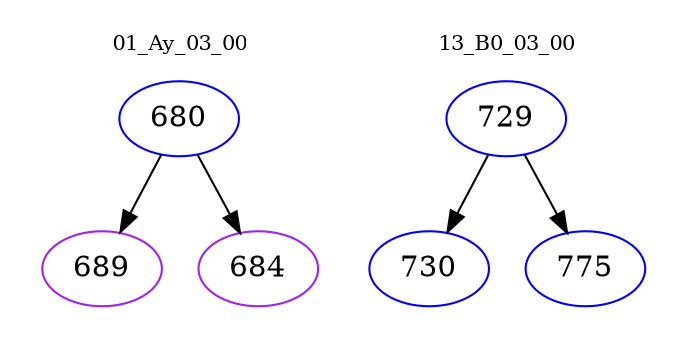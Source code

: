 digraph{
subgraph cluster_0 {
color = white
label = "01_Ay_03_00";
fontsize=10;
T0_680 [label="680", color="blue"]
T0_680 -> T0_689 [color="black"]
T0_689 [label="689", color="purple"]
T0_680 -> T0_684 [color="black"]
T0_684 [label="684", color="purple"]
}
subgraph cluster_1 {
color = white
label = "13_B0_03_00";
fontsize=10;
T1_729 [label="729", color="blue"]
T1_729 -> T1_730 [color="black"]
T1_730 [label="730", color="blue"]
T1_729 -> T1_775 [color="black"]
T1_775 [label="775", color="blue"]
}
}

